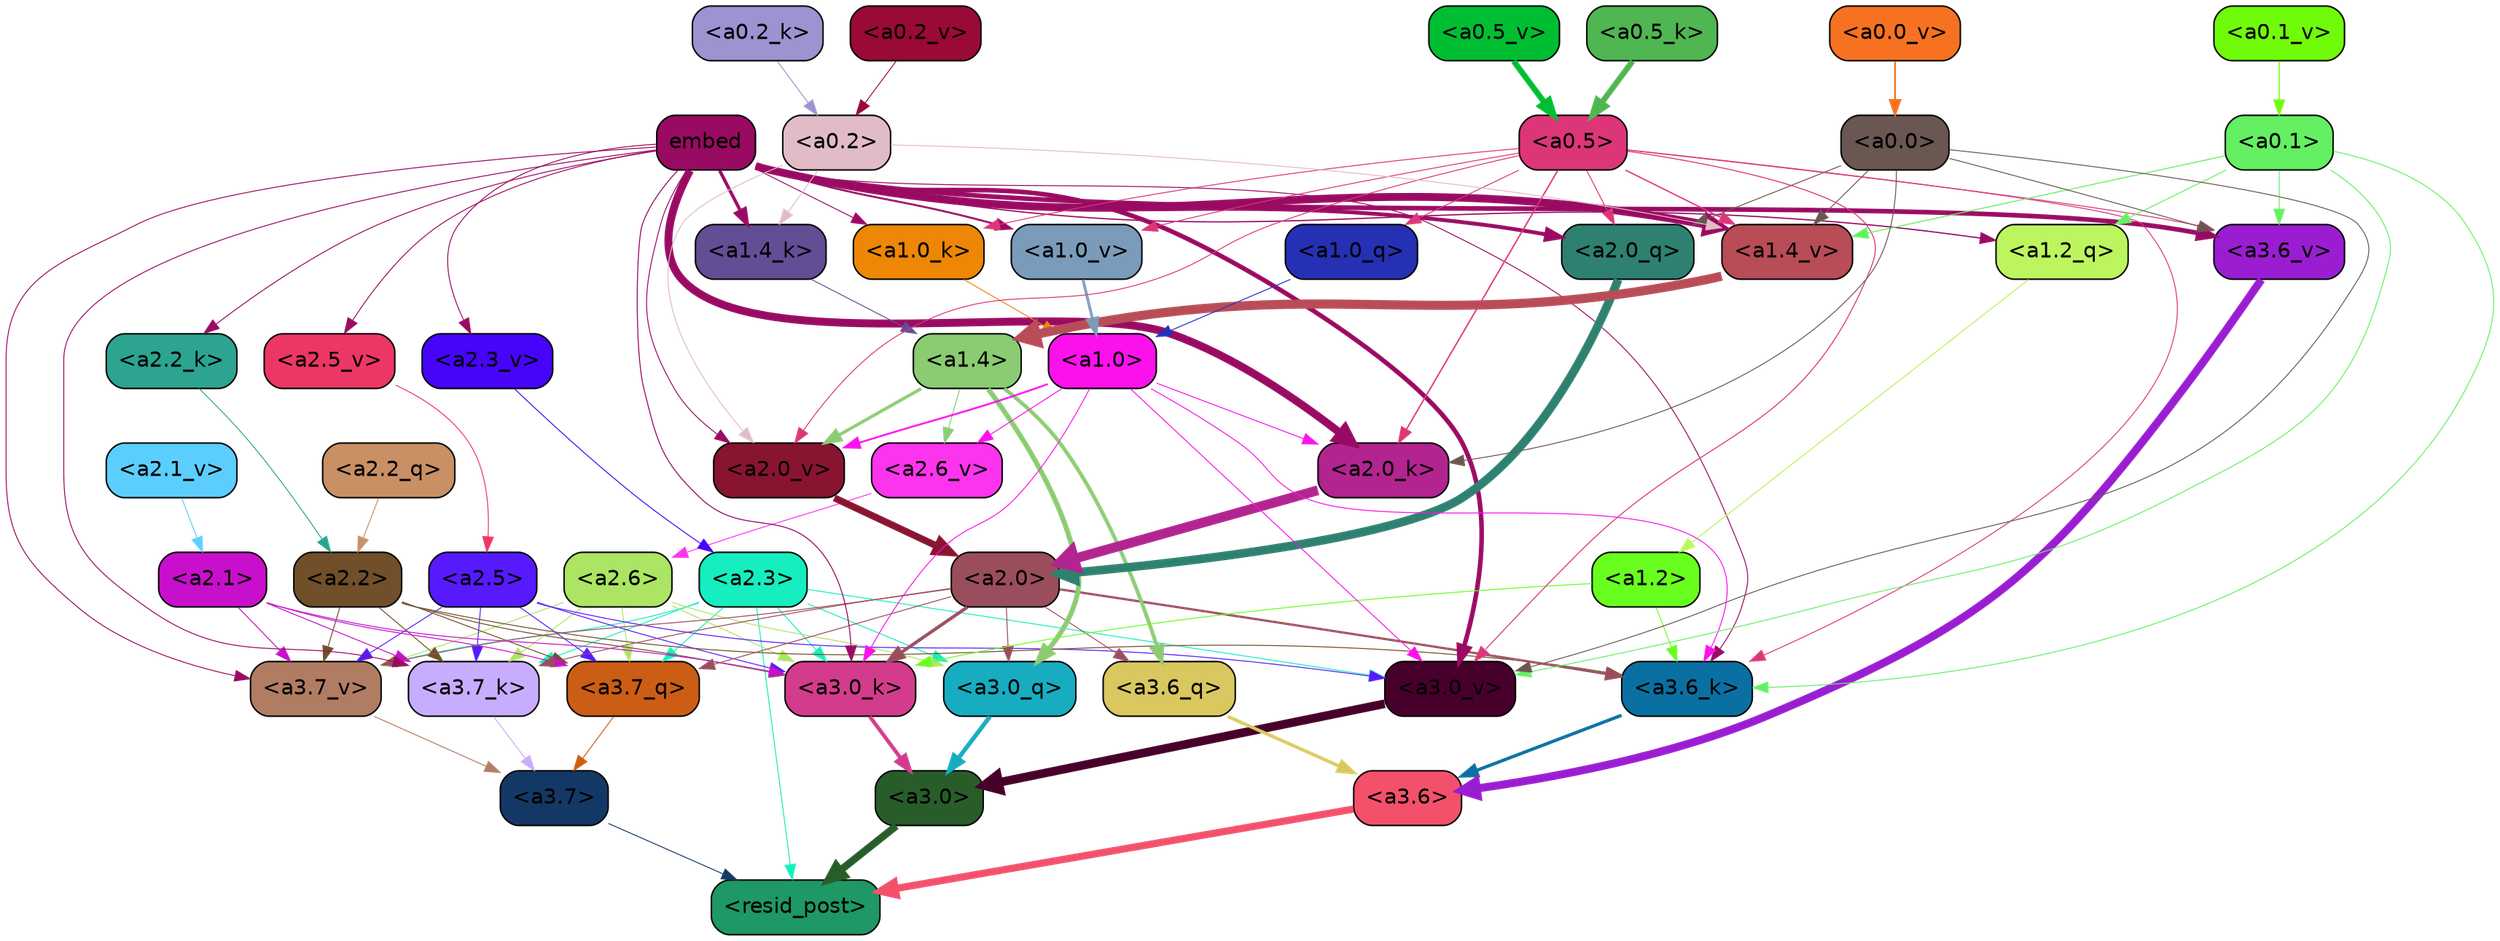 strict digraph "" {
	graph [bgcolor=transparent,
		layout=dot,
		overlap=false,
		splines=true
	];
	"<a3.7>"	[color=black,
		fillcolor="#143866",
		fontname=Helvetica,
		shape=box,
		style="filled, rounded"];
	"<resid_post>"	[color=black,
		fillcolor="#1e9865",
		fontname=Helvetica,
		shape=box,
		style="filled, rounded"];
	"<a3.7>" -> "<resid_post>"	[color="#143866",
		penwidth=0.6];
	"<a3.6>"	[color=black,
		fillcolor="#f3516b",
		fontname=Helvetica,
		shape=box,
		style="filled, rounded"];
	"<a3.6>" -> "<resid_post>"	[color="#f3516b",
		penwidth=4.7534414529800415];
	"<a3.0>"	[color=black,
		fillcolor="#285d29",
		fontname=Helvetica,
		shape=box,
		style="filled, rounded"];
	"<a3.0>" -> "<resid_post>"	[color="#285d29",
		penwidth=4.898576855659485];
	"<a2.3>"	[color=black,
		fillcolor="#16eebf",
		fontname=Helvetica,
		shape=box,
		style="filled, rounded"];
	"<a2.3>" -> "<resid_post>"	[color="#16eebf",
		penwidth=0.6];
	"<a3.7_q>"	[color=black,
		fillcolor="#cc5d15",
		fontname=Helvetica,
		shape=box,
		style="filled, rounded"];
	"<a2.3>" -> "<a3.7_q>"	[color="#16eebf",
		penwidth=0.6];
	"<a3.0_q>"	[color=black,
		fillcolor="#18acc1",
		fontname=Helvetica,
		shape=box,
		style="filled, rounded"];
	"<a2.3>" -> "<a3.0_q>"	[color="#16eebf",
		penwidth=0.6];
	"<a3.7_k>"	[color=black,
		fillcolor="#c8adfe",
		fontname=Helvetica,
		shape=box,
		style="filled, rounded"];
	"<a2.3>" -> "<a3.7_k>"	[color="#16eebf",
		penwidth=0.6];
	"<a3.0_k>"	[color=black,
		fillcolor="#d33c8c",
		fontname=Helvetica,
		shape=box,
		style="filled, rounded"];
	"<a2.3>" -> "<a3.0_k>"	[color="#16eebf",
		penwidth=0.6];
	"<a3.7_v>"	[color=black,
		fillcolor="#b07d63",
		fontname=Helvetica,
		shape=box,
		style="filled, rounded"];
	"<a2.3>" -> "<a3.7_v>"	[color="#16eebf",
		penwidth=0.6];
	"<a3.0_v>"	[color=black,
		fillcolor="#47002a",
		fontname=Helvetica,
		shape=box,
		style="filled, rounded"];
	"<a2.3>" -> "<a3.0_v>"	[color="#16eebf",
		penwidth=0.6];
	"<a3.7_q>" -> "<a3.7>"	[color="#cc5d15",
		penwidth=0.6];
	"<a3.6_q>"	[color=black,
		fillcolor="#d9c860",
		fontname=Helvetica,
		shape=box,
		style="filled, rounded"];
	"<a3.6_q>" -> "<a3.6>"	[color="#d9c860",
		penwidth=2.160832464694977];
	"<a3.0_q>" -> "<a3.0>"	[color="#18acc1",
		penwidth=2.870753765106201];
	"<a3.7_k>" -> "<a3.7>"	[color="#c8adfe",
		penwidth=0.6];
	"<a3.6_k>"	[color=black,
		fillcolor="#0a70a1",
		fontname=Helvetica,
		shape=box,
		style="filled, rounded"];
	"<a3.6_k>" -> "<a3.6>"	[color="#0a70a1",
		penwidth=2.13908451795578];
	"<a3.0_k>" -> "<a3.0>"	[color="#d33c8c",
		penwidth=2.520303964614868];
	"<a3.7_v>" -> "<a3.7>"	[color="#b07d63",
		penwidth=0.6];
	"<a3.6_v>"	[color=black,
		fillcolor="#9a1dd2",
		fontname=Helvetica,
		shape=box,
		style="filled, rounded"];
	"<a3.6_v>" -> "<a3.6>"	[color="#9a1dd2",
		penwidth=5.297133803367615];
	"<a3.0_v>" -> "<a3.0>"	[color="#47002a",
		penwidth=5.680712580680847];
	"<a2.6>"	[color=black,
		fillcolor="#ace463",
		fontname=Helvetica,
		shape=box,
		style="filled, rounded"];
	"<a2.6>" -> "<a3.7_q>"	[color="#ace463",
		penwidth=0.6];
	"<a2.6>" -> "<a3.0_q>"	[color="#ace463",
		penwidth=0.6];
	"<a2.6>" -> "<a3.7_k>"	[color="#ace463",
		penwidth=0.6];
	"<a2.6>" -> "<a3.0_k>"	[color="#ace463",
		penwidth=0.6];
	"<a2.6>" -> "<a3.7_v>"	[color="#ace463",
		penwidth=0.6];
	"<a2.5>"	[color=black,
		fillcolor="#571afd",
		fontname=Helvetica,
		shape=box,
		style="filled, rounded"];
	"<a2.5>" -> "<a3.7_q>"	[color="#571afd",
		penwidth=0.6];
	"<a2.5>" -> "<a3.7_k>"	[color="#571afd",
		penwidth=0.6];
	"<a2.5>" -> "<a3.0_k>"	[color="#571afd",
		penwidth=0.6];
	"<a2.5>" -> "<a3.7_v>"	[color="#571afd",
		penwidth=0.6];
	"<a2.5>" -> "<a3.0_v>"	[color="#571afd",
		penwidth=0.6];
	"<a2.2>"	[color=black,
		fillcolor="#704f2a",
		fontname=Helvetica,
		shape=box,
		style="filled, rounded"];
	"<a2.2>" -> "<a3.7_q>"	[color="#704f2a",
		penwidth=0.6];
	"<a2.2>" -> "<a3.7_k>"	[color="#704f2a",
		penwidth=0.6];
	"<a2.2>" -> "<a3.6_k>"	[color="#704f2a",
		penwidth=0.6];
	"<a2.2>" -> "<a3.0_k>"	[color="#704f2a",
		penwidth=0.6];
	"<a2.2>" -> "<a3.7_v>"	[color="#704f2a",
		penwidth=0.6];
	"<a2.1>"	[color=black,
		fillcolor="#c80fcb",
		fontname=Helvetica,
		shape=box,
		style="filled, rounded"];
	"<a2.1>" -> "<a3.7_q>"	[color="#c80fcb",
		penwidth=0.6];
	"<a2.1>" -> "<a3.7_k>"	[color="#c80fcb",
		penwidth=0.6];
	"<a2.1>" -> "<a3.0_k>"	[color="#c80fcb",
		penwidth=0.6];
	"<a2.1>" -> "<a3.7_v>"	[color="#c80fcb",
		penwidth=0.6];
	"<a2.0>"	[color=black,
		fillcolor="#9a4e5c",
		fontname=Helvetica,
		shape=box,
		style="filled, rounded"];
	"<a2.0>" -> "<a3.7_q>"	[color="#9a4e5c",
		penwidth=0.6];
	"<a2.0>" -> "<a3.6_q>"	[color="#9a4e5c",
		penwidth=0.6];
	"<a2.0>" -> "<a3.0_q>"	[color="#9a4e5c",
		penwidth=0.6];
	"<a2.0>" -> "<a3.7_k>"	[color="#9a4e5c",
		penwidth=0.6];
	"<a2.0>" -> "<a3.6_k>"	[color="#9a4e5c",
		penwidth=1.4957321882247925];
	"<a2.0>" -> "<a3.0_k>"	[color="#9a4e5c",
		penwidth=2.18752121925354];
	"<a2.0>" -> "<a3.7_v>"	[color="#9a4e5c",
		penwidth=0.6];
	"<a1.4>"	[color=black,
		fillcolor="#8bcb72",
		fontname=Helvetica,
		shape=box,
		style="filled, rounded"];
	"<a1.4>" -> "<a3.6_q>"	[color="#8bcb72",
		penwidth=2.4829938411712646];
	"<a1.4>" -> "<a3.0_q>"	[color="#8bcb72",
		penwidth=3.299744725227356];
	"<a2.6_v>"	[color=black,
		fillcolor="#fc34ed",
		fontname=Helvetica,
		shape=box,
		style="filled, rounded"];
	"<a1.4>" -> "<a2.6_v>"	[color="#8bcb72",
		penwidth=0.6];
	"<a2.0_v>"	[color=black,
		fillcolor="#891430",
		fontname=Helvetica,
		shape=box,
		style="filled, rounded"];
	"<a1.4>" -> "<a2.0_v>"	[color="#8bcb72",
		penwidth=2.092592429369688];
	embed	[color=black,
		fillcolor="#990a62",
		fontname=Helvetica,
		shape=box,
		style="filled, rounded"];
	embed -> "<a3.7_k>"	[color="#990a62",
		penwidth=0.6];
	embed -> "<a3.6_k>"	[color="#990a62",
		penwidth=0.6];
	embed -> "<a3.0_k>"	[color="#990a62",
		penwidth=0.6394047290086746];
	embed -> "<a3.7_v>"	[color="#990a62",
		penwidth=0.6];
	embed -> "<a3.6_v>"	[color="#990a62",
		penwidth=3.067279100418091];
	embed -> "<a3.0_v>"	[color="#990a62",
		penwidth=3.0212591886520386];
	"<a2.0_q>"	[color=black,
		fillcolor="#2e8170",
		fontname=Helvetica,
		shape=box,
		style="filled, rounded"];
	embed -> "<a2.0_q>"	[color="#990a62",
		penwidth=2.5355080366134644];
	"<a2.2_k>"	[color=black,
		fillcolor="#2ca48f",
		fontname=Helvetica,
		shape=box,
		style="filled, rounded"];
	embed -> "<a2.2_k>"	[color="#990a62",
		penwidth=0.6];
	"<a2.0_k>"	[color=black,
		fillcolor="#b2248f",
		fontname=Helvetica,
		shape=box,
		style="filled, rounded"];
	embed -> "<a2.0_k>"	[color="#990a62",
		penwidth=5.2180726528167725];
	"<a2.5_v>"	[color=black,
		fillcolor="#ec3765",
		fontname=Helvetica,
		shape=box,
		style="filled, rounded"];
	embed -> "<a2.5_v>"	[color="#990a62",
		penwidth=0.6];
	"<a2.3_v>"	[color=black,
		fillcolor="#4605f8",
		fontname=Helvetica,
		shape=box,
		style="filled, rounded"];
	embed -> "<a2.3_v>"	[color="#990a62",
		penwidth=0.6];
	embed -> "<a2.0_v>"	[color="#990a62",
		penwidth=0.6];
	"<a1.2_q>"	[color=black,
		fillcolor="#bdf55f",
		fontname=Helvetica,
		shape=box,
		style="filled, rounded"];
	embed -> "<a1.2_q>"	[color="#990a62",
		penwidth=0.8094894886016846];
	"<a1.4_k>"	[color=black,
		fillcolor="#634d95",
		fontname=Helvetica,
		shape=box,
		style="filled, rounded"];
	embed -> "<a1.4_k>"	[color="#990a62",
		penwidth=2.1732678413391113];
	"<a1.0_k>"	[color=black,
		fillcolor="#ed8705",
		fontname=Helvetica,
		shape=box,
		style="filled, rounded"];
	embed -> "<a1.0_k>"	[color="#990a62",
		penwidth=0.6];
	"<a1.4_v>"	[color=black,
		fillcolor="#b84c57",
		fontname=Helvetica,
		shape=box,
		style="filled, rounded"];
	embed -> "<a1.4_v>"	[color="#990a62",
		penwidth=5.162249565124512];
	"<a1.0_v>"	[color=black,
		fillcolor="#7b9bbb",
		fontname=Helvetica,
		shape=box,
		style="filled, rounded"];
	embed -> "<a1.0_v>"	[color="#990a62",
		penwidth=1.26457279920578];
	"<a1.2>"	[color=black,
		fillcolor="#68fe1e",
		fontname=Helvetica,
		shape=box,
		style="filled, rounded"];
	"<a1.2>" -> "<a3.6_k>"	[color="#68fe1e",
		penwidth=0.6];
	"<a1.2>" -> "<a3.0_k>"	[color="#68fe1e",
		penwidth=0.6];
	"<a1.0>"	[color=black,
		fillcolor="#fb11eb",
		fontname=Helvetica,
		shape=box,
		style="filled, rounded"];
	"<a1.0>" -> "<a3.6_k>"	[color="#fb11eb",
		penwidth=0.6];
	"<a1.0>" -> "<a3.0_k>"	[color="#fb11eb",
		penwidth=0.6];
	"<a1.0>" -> "<a3.0_v>"	[color="#fb11eb",
		penwidth=0.6];
	"<a1.0>" -> "<a2.0_k>"	[color="#fb11eb",
		penwidth=0.6];
	"<a1.0>" -> "<a2.6_v>"	[color="#fb11eb",
		penwidth=0.6];
	"<a1.0>" -> "<a2.0_v>"	[color="#fb11eb",
		penwidth=1.2132605910301208];
	"<a0.5>"	[color=black,
		fillcolor="#dc3679",
		fontname=Helvetica,
		shape=box,
		style="filled, rounded"];
	"<a0.5>" -> "<a3.6_k>"	[color="#dc3679",
		penwidth=0.6];
	"<a0.5>" -> "<a3.6_v>"	[color="#dc3679",
		penwidth=0.6];
	"<a0.5>" -> "<a3.0_v>"	[color="#dc3679",
		penwidth=0.648682102560997];
	"<a0.5>" -> "<a2.0_q>"	[color="#dc3679",
		penwidth=0.6];
	"<a0.5>" -> "<a2.0_k>"	[color="#dc3679",
		penwidth=0.9236047863960266];
	"<a0.5>" -> "<a2.0_v>"	[color="#dc3679",
		penwidth=0.6];
	"<a1.0_q>"	[color=black,
		fillcolor="#2630b5",
		fontname=Helvetica,
		shape=box,
		style="filled, rounded"];
	"<a0.5>" -> "<a1.0_q>"	[color="#dc3679",
		penwidth=0.6];
	"<a0.5>" -> "<a1.0_k>"	[color="#dc3679",
		penwidth=0.6];
	"<a0.5>" -> "<a1.4_v>"	[color="#dc3679",
		penwidth=0.8783596754074097];
	"<a0.5>" -> "<a1.0_v>"	[color="#dc3679",
		penwidth=0.6];
	"<a0.1>"	[color=black,
		fillcolor="#64f062",
		fontname=Helvetica,
		shape=box,
		style="filled, rounded"];
	"<a0.1>" -> "<a3.6_k>"	[color="#64f062",
		penwidth=0.6];
	"<a0.1>" -> "<a3.6_v>"	[color="#64f062",
		penwidth=0.6];
	"<a0.1>" -> "<a3.0_v>"	[color="#64f062",
		penwidth=0.6];
	"<a0.1>" -> "<a1.2_q>"	[color="#64f062",
		penwidth=0.6];
	"<a0.1>" -> "<a1.4_v>"	[color="#64f062",
		penwidth=0.6490728855133057];
	"<a0.0>"	[color=black,
		fillcolor="#6a5751",
		fontname=Helvetica,
		shape=box,
		style="filled, rounded"];
	"<a0.0>" -> "<a3.6_v>"	[color="#6a5751",
		penwidth=0.6];
	"<a0.0>" -> "<a3.0_v>"	[color="#6a5751",
		penwidth=0.6];
	"<a0.0>" -> "<a2.0_q>"	[color="#6a5751",
		penwidth=0.6];
	"<a0.0>" -> "<a2.0_k>"	[color="#6a5751",
		penwidth=0.6];
	"<a0.0>" -> "<a1.4_v>"	[color="#6a5751",
		penwidth=0.6];
	"<a2.2_q>"	[color=black,
		fillcolor="#c99065",
		fontname=Helvetica,
		shape=box,
		style="filled, rounded"];
	"<a2.2_q>" -> "<a2.2>"	[color="#c99065",
		penwidth=0.6];
	"<a2.0_q>" -> "<a2.0>"	[color="#2e8170",
		penwidth=5.681910276412964];
	"<a2.2_k>" -> "<a2.2>"	[color="#2ca48f",
		penwidth=0.6];
	"<a2.0_k>" -> "<a2.0>"	[color="#b2248f",
		penwidth=6.447777509689331];
	"<a2.6_v>" -> "<a2.6>"	[color="#fc34ed",
		penwidth=0.6];
	"<a2.5_v>" -> "<a2.5>"	[color="#ec3765",
		penwidth=0.6];
	"<a2.3_v>" -> "<a2.3>"	[color="#4605f8",
		penwidth=0.6];
	"<a2.1_v>"	[color=black,
		fillcolor="#5ccefe",
		fontname=Helvetica,
		shape=box,
		style="filled, rounded"];
	"<a2.1_v>" -> "<a2.1>"	[color="#5ccefe",
		penwidth=0.6];
	"<a2.0_v>" -> "<a2.0>"	[color="#891430",
		penwidth=4.5695202350616455];
	"<a0.2>"	[color=black,
		fillcolor="#e1bcc7",
		fontname=Helvetica,
		shape=box,
		style="filled, rounded"];
	"<a0.2>" -> "<a2.0_v>"	[color="#e1bcc7",
		penwidth=0.6];
	"<a0.2>" -> "<a1.4_k>"	[color="#e1bcc7",
		penwidth=0.6];
	"<a0.2>" -> "<a1.4_v>"	[color="#e1bcc7",
		penwidth=0.6];
	"<a1.2_q>" -> "<a1.2>"	[color="#bdf55f",
		penwidth=0.6769798994064331];
	"<a1.0_q>" -> "<a1.0>"	[color="#2630b5",
		penwidth=0.6];
	"<a1.4_k>" -> "<a1.4>"	[color="#634d95",
		penwidth=0.6];
	"<a1.0_k>" -> "<a1.0>"	[color="#ed8705",
		penwidth=0.6];
	"<a1.4_v>" -> "<a1.4>"	[color="#b84c57",
		penwidth=6.016597509384155];
	"<a1.0_v>" -> "<a1.0>"	[color="#7b9bbb",
		penwidth=1.8562973737716675];
	"<a0.5_k>"	[color=black,
		fillcolor="#4fb651",
		fontname=Helvetica,
		shape=box,
		style="filled, rounded"];
	"<a0.5_k>" -> "<a0.5>"	[color="#4fb651",
		penwidth=3.7953722774982452];
	"<a0.2_k>"	[color=black,
		fillcolor="#9c93d1",
		fontname=Helvetica,
		shape=box,
		style="filled, rounded"];
	"<a0.2_k>" -> "<a0.2>"	[color="#9c93d1",
		penwidth=0.6];
	"<a0.5_v>"	[color=black,
		fillcolor="#00be32",
		fontname=Helvetica,
		shape=box,
		style="filled, rounded"];
	"<a0.5_v>" -> "<a0.5>"	[color="#00be32",
		penwidth=3.805475652217865];
	"<a0.2_v>"	[color=black,
		fillcolor="#990a36",
		fontname=Helvetica,
		shape=box,
		style="filled, rounded"];
	"<a0.2_v>" -> "<a0.2>"	[color="#990a36",
		penwidth=0.6];
	"<a0.1_v>"	[color=black,
		fillcolor="#70fb0b",
		fontname=Helvetica,
		shape=box,
		style="filled, rounded"];
	"<a0.1_v>" -> "<a0.1>"	[color="#70fb0b",
		penwidth=0.6855120658874512];
	"<a0.0_v>"	[color=black,
		fillcolor="#f67220",
		fontname=Helvetica,
		shape=box,
		style="filled, rounded"];
	"<a0.0_v>" -> "<a0.0>"	[color="#f67220",
		penwidth=1.1353182792663574];
}
